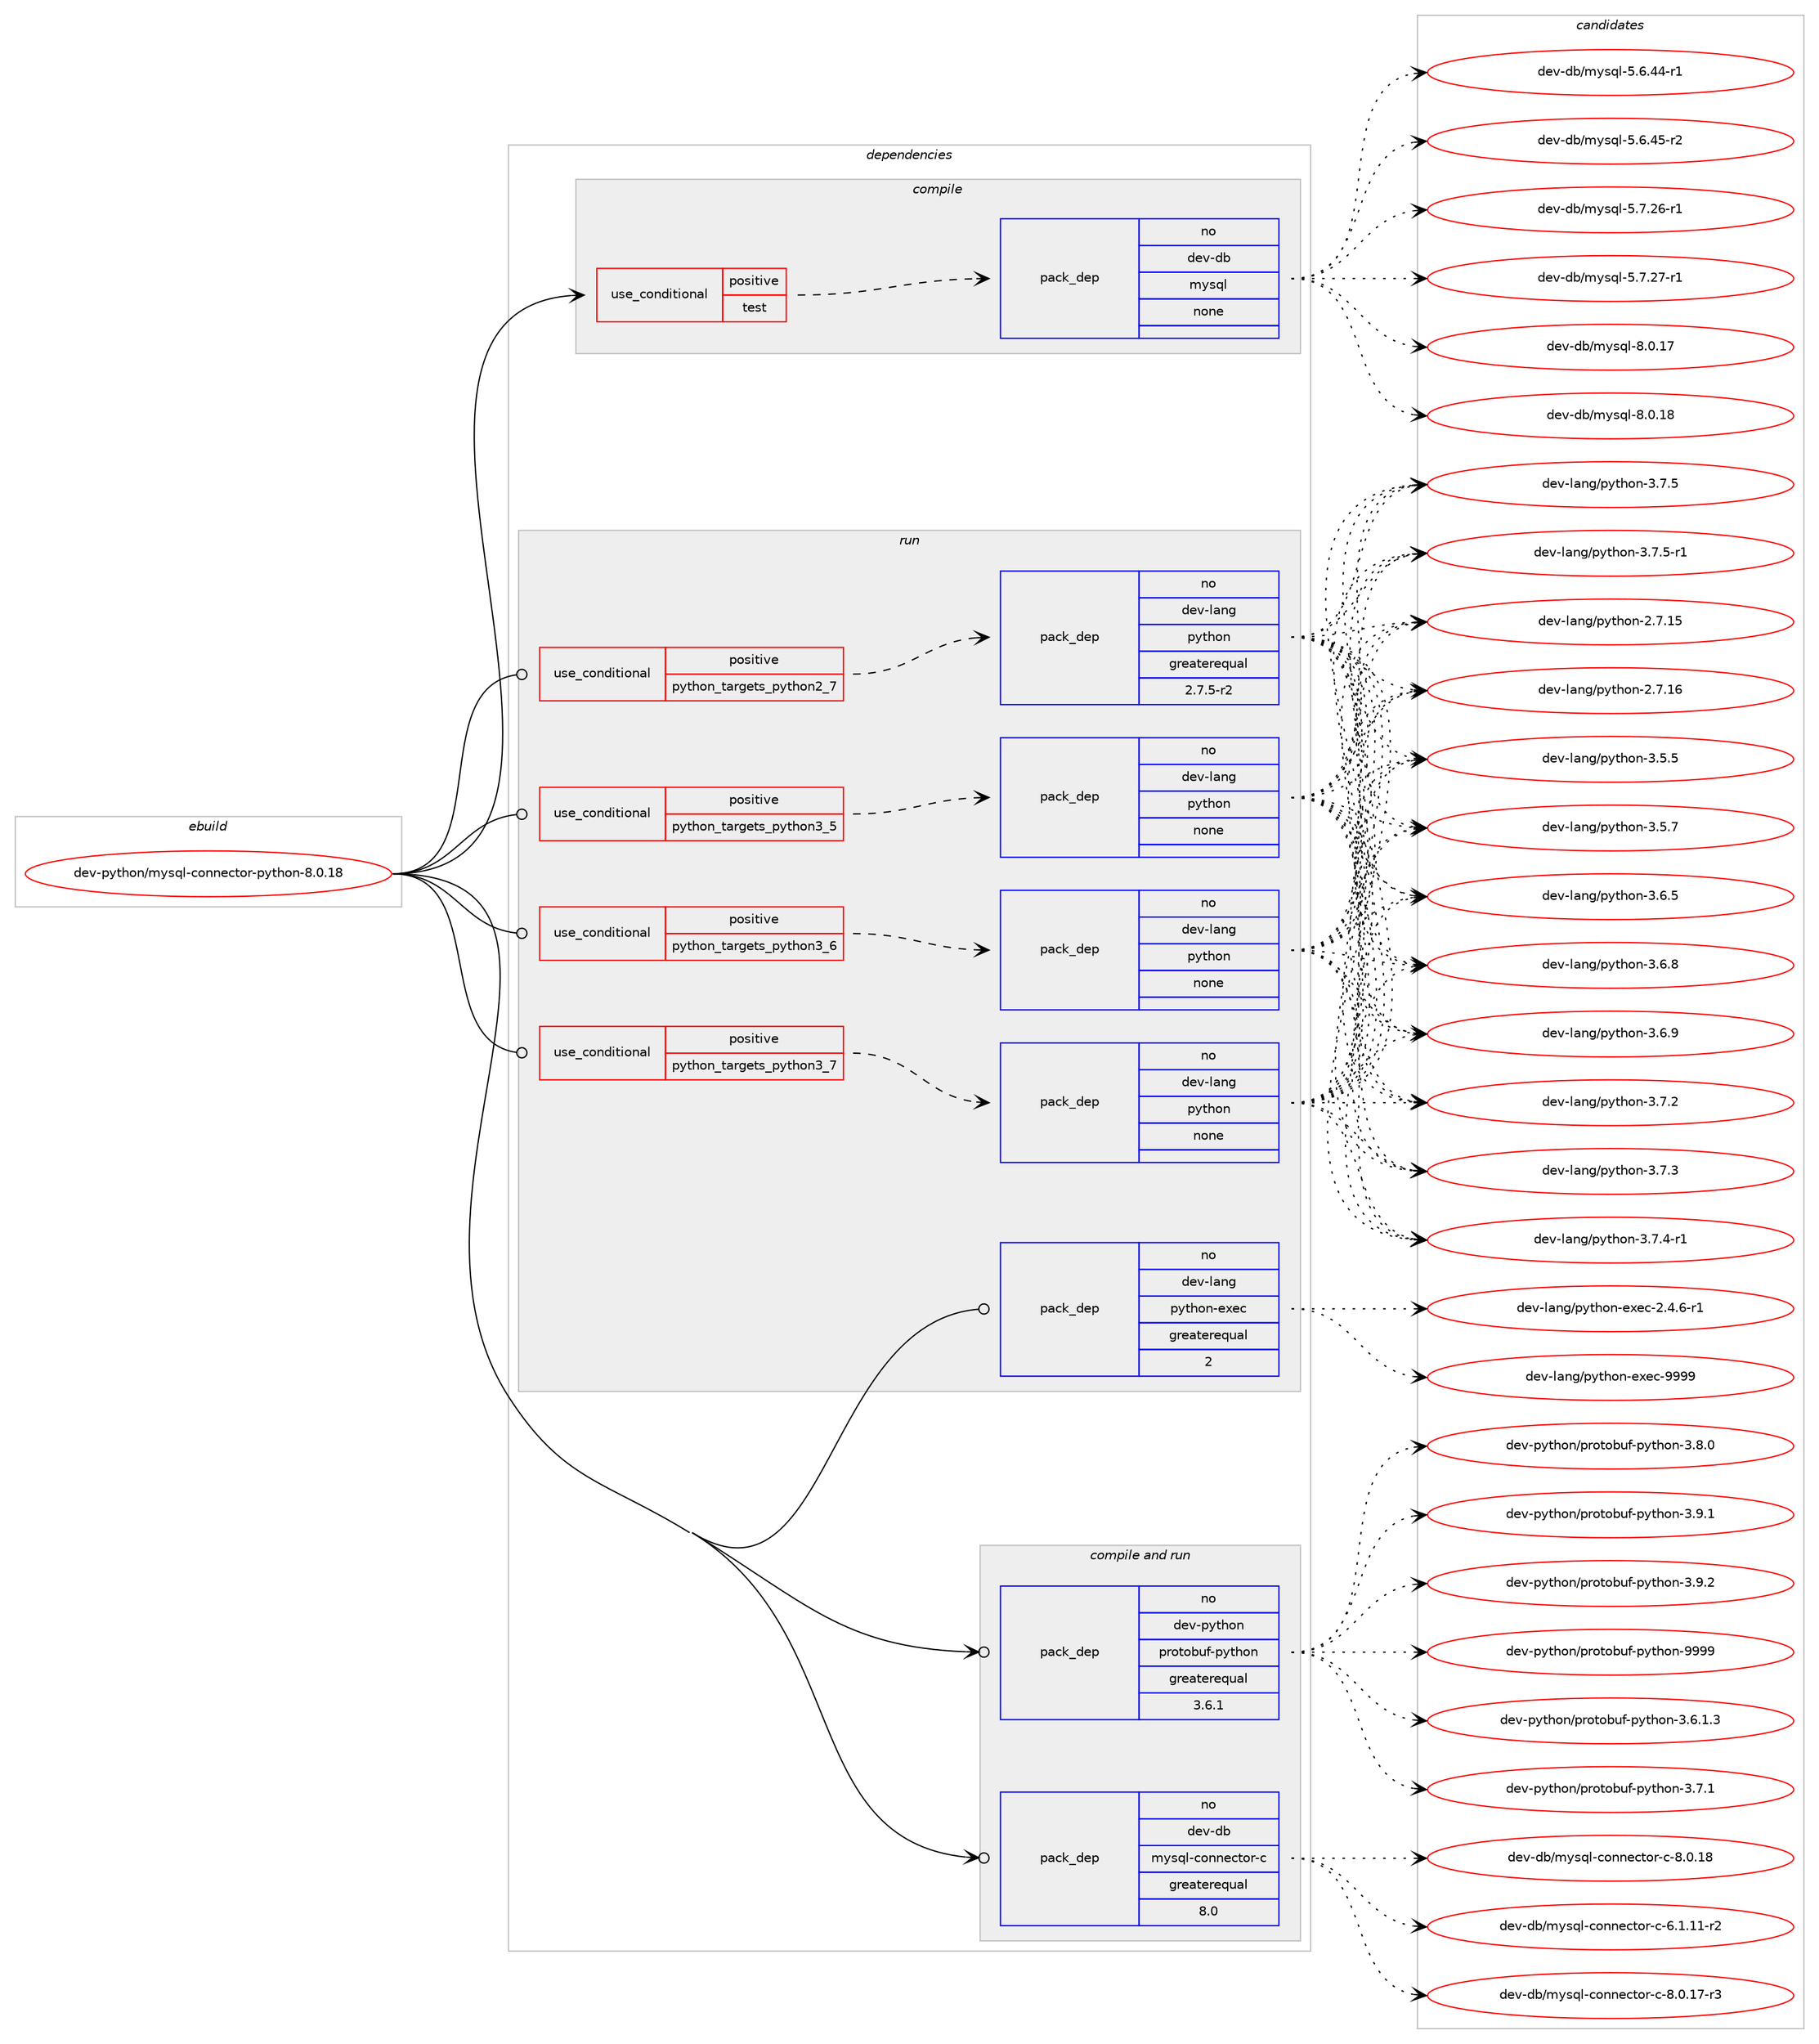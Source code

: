 digraph prolog {

# *************
# Graph options
# *************

newrank=true;
concentrate=true;
compound=true;
graph [rankdir=LR,fontname=Helvetica,fontsize=10,ranksep=1.5];#, ranksep=2.5, nodesep=0.2];
edge  [arrowhead=vee];
node  [fontname=Helvetica,fontsize=10];

# **********
# The ebuild
# **********

subgraph cluster_leftcol {
color=gray;
rank=same;
label=<<i>ebuild</i>>;
id [label="dev-python/mysql-connector-python-8.0.18", color=red, width=4, href="../dev-python/mysql-connector-python-8.0.18.svg"];
}

# ****************
# The dependencies
# ****************

subgraph cluster_midcol {
color=gray;
label=<<i>dependencies</i>>;
subgraph cluster_compile {
fillcolor="#eeeeee";
style=filled;
label=<<i>compile</i>>;
subgraph cond142834 {
dependency615613 [label=<<TABLE BORDER="0" CELLBORDER="1" CELLSPACING="0" CELLPADDING="4"><TR><TD ROWSPAN="3" CELLPADDING="10">use_conditional</TD></TR><TR><TD>positive</TD></TR><TR><TD>test</TD></TR></TABLE>>, shape=none, color=red];
subgraph pack460974 {
dependency615614 [label=<<TABLE BORDER="0" CELLBORDER="1" CELLSPACING="0" CELLPADDING="4" WIDTH="220"><TR><TD ROWSPAN="6" CELLPADDING="30">pack_dep</TD></TR><TR><TD WIDTH="110">no</TD></TR><TR><TD>dev-db</TD></TR><TR><TD>mysql</TD></TR><TR><TD>none</TD></TR><TR><TD></TD></TR></TABLE>>, shape=none, color=blue];
}
dependency615613:e -> dependency615614:w [weight=20,style="dashed",arrowhead="vee"];
}
id:e -> dependency615613:w [weight=20,style="solid",arrowhead="vee"];
}
subgraph cluster_compileandrun {
fillcolor="#eeeeee";
style=filled;
label=<<i>compile and run</i>>;
subgraph pack460975 {
dependency615615 [label=<<TABLE BORDER="0" CELLBORDER="1" CELLSPACING="0" CELLPADDING="4" WIDTH="220"><TR><TD ROWSPAN="6" CELLPADDING="30">pack_dep</TD></TR><TR><TD WIDTH="110">no</TD></TR><TR><TD>dev-db</TD></TR><TR><TD>mysql-connector-c</TD></TR><TR><TD>greaterequal</TD></TR><TR><TD>8.0</TD></TR></TABLE>>, shape=none, color=blue];
}
id:e -> dependency615615:w [weight=20,style="solid",arrowhead="odotvee"];
subgraph pack460976 {
dependency615616 [label=<<TABLE BORDER="0" CELLBORDER="1" CELLSPACING="0" CELLPADDING="4" WIDTH="220"><TR><TD ROWSPAN="6" CELLPADDING="30">pack_dep</TD></TR><TR><TD WIDTH="110">no</TD></TR><TR><TD>dev-python</TD></TR><TR><TD>protobuf-python</TD></TR><TR><TD>greaterequal</TD></TR><TR><TD>3.6.1</TD></TR></TABLE>>, shape=none, color=blue];
}
id:e -> dependency615616:w [weight=20,style="solid",arrowhead="odotvee"];
}
subgraph cluster_run {
fillcolor="#eeeeee";
style=filled;
label=<<i>run</i>>;
subgraph cond142835 {
dependency615617 [label=<<TABLE BORDER="0" CELLBORDER="1" CELLSPACING="0" CELLPADDING="4"><TR><TD ROWSPAN="3" CELLPADDING="10">use_conditional</TD></TR><TR><TD>positive</TD></TR><TR><TD>python_targets_python2_7</TD></TR></TABLE>>, shape=none, color=red];
subgraph pack460977 {
dependency615618 [label=<<TABLE BORDER="0" CELLBORDER="1" CELLSPACING="0" CELLPADDING="4" WIDTH="220"><TR><TD ROWSPAN="6" CELLPADDING="30">pack_dep</TD></TR><TR><TD WIDTH="110">no</TD></TR><TR><TD>dev-lang</TD></TR><TR><TD>python</TD></TR><TR><TD>greaterequal</TD></TR><TR><TD>2.7.5-r2</TD></TR></TABLE>>, shape=none, color=blue];
}
dependency615617:e -> dependency615618:w [weight=20,style="dashed",arrowhead="vee"];
}
id:e -> dependency615617:w [weight=20,style="solid",arrowhead="odot"];
subgraph cond142836 {
dependency615619 [label=<<TABLE BORDER="0" CELLBORDER="1" CELLSPACING="0" CELLPADDING="4"><TR><TD ROWSPAN="3" CELLPADDING="10">use_conditional</TD></TR><TR><TD>positive</TD></TR><TR><TD>python_targets_python3_5</TD></TR></TABLE>>, shape=none, color=red];
subgraph pack460978 {
dependency615620 [label=<<TABLE BORDER="0" CELLBORDER="1" CELLSPACING="0" CELLPADDING="4" WIDTH="220"><TR><TD ROWSPAN="6" CELLPADDING="30">pack_dep</TD></TR><TR><TD WIDTH="110">no</TD></TR><TR><TD>dev-lang</TD></TR><TR><TD>python</TD></TR><TR><TD>none</TD></TR><TR><TD></TD></TR></TABLE>>, shape=none, color=blue];
}
dependency615619:e -> dependency615620:w [weight=20,style="dashed",arrowhead="vee"];
}
id:e -> dependency615619:w [weight=20,style="solid",arrowhead="odot"];
subgraph cond142837 {
dependency615621 [label=<<TABLE BORDER="0" CELLBORDER="1" CELLSPACING="0" CELLPADDING="4"><TR><TD ROWSPAN="3" CELLPADDING="10">use_conditional</TD></TR><TR><TD>positive</TD></TR><TR><TD>python_targets_python3_6</TD></TR></TABLE>>, shape=none, color=red];
subgraph pack460979 {
dependency615622 [label=<<TABLE BORDER="0" CELLBORDER="1" CELLSPACING="0" CELLPADDING="4" WIDTH="220"><TR><TD ROWSPAN="6" CELLPADDING="30">pack_dep</TD></TR><TR><TD WIDTH="110">no</TD></TR><TR><TD>dev-lang</TD></TR><TR><TD>python</TD></TR><TR><TD>none</TD></TR><TR><TD></TD></TR></TABLE>>, shape=none, color=blue];
}
dependency615621:e -> dependency615622:w [weight=20,style="dashed",arrowhead="vee"];
}
id:e -> dependency615621:w [weight=20,style="solid",arrowhead="odot"];
subgraph cond142838 {
dependency615623 [label=<<TABLE BORDER="0" CELLBORDER="1" CELLSPACING="0" CELLPADDING="4"><TR><TD ROWSPAN="3" CELLPADDING="10">use_conditional</TD></TR><TR><TD>positive</TD></TR><TR><TD>python_targets_python3_7</TD></TR></TABLE>>, shape=none, color=red];
subgraph pack460980 {
dependency615624 [label=<<TABLE BORDER="0" CELLBORDER="1" CELLSPACING="0" CELLPADDING="4" WIDTH="220"><TR><TD ROWSPAN="6" CELLPADDING="30">pack_dep</TD></TR><TR><TD WIDTH="110">no</TD></TR><TR><TD>dev-lang</TD></TR><TR><TD>python</TD></TR><TR><TD>none</TD></TR><TR><TD></TD></TR></TABLE>>, shape=none, color=blue];
}
dependency615623:e -> dependency615624:w [weight=20,style="dashed",arrowhead="vee"];
}
id:e -> dependency615623:w [weight=20,style="solid",arrowhead="odot"];
subgraph pack460981 {
dependency615625 [label=<<TABLE BORDER="0" CELLBORDER="1" CELLSPACING="0" CELLPADDING="4" WIDTH="220"><TR><TD ROWSPAN="6" CELLPADDING="30">pack_dep</TD></TR><TR><TD WIDTH="110">no</TD></TR><TR><TD>dev-lang</TD></TR><TR><TD>python-exec</TD></TR><TR><TD>greaterequal</TD></TR><TR><TD>2</TD></TR></TABLE>>, shape=none, color=blue];
}
id:e -> dependency615625:w [weight=20,style="solid",arrowhead="odot"];
}
}

# **************
# The candidates
# **************

subgraph cluster_choices {
rank=same;
color=gray;
label=<<i>candidates</i>>;

subgraph choice460974 {
color=black;
nodesep=1;
choice100101118451009847109121115113108455346544652524511449 [label="dev-db/mysql-5.6.44-r1", color=red, width=4,href="../dev-db/mysql-5.6.44-r1.svg"];
choice100101118451009847109121115113108455346544652534511450 [label="dev-db/mysql-5.6.45-r2", color=red, width=4,href="../dev-db/mysql-5.6.45-r2.svg"];
choice100101118451009847109121115113108455346554650544511449 [label="dev-db/mysql-5.7.26-r1", color=red, width=4,href="../dev-db/mysql-5.7.26-r1.svg"];
choice100101118451009847109121115113108455346554650554511449 [label="dev-db/mysql-5.7.27-r1", color=red, width=4,href="../dev-db/mysql-5.7.27-r1.svg"];
choice10010111845100984710912111511310845564648464955 [label="dev-db/mysql-8.0.17", color=red, width=4,href="../dev-db/mysql-8.0.17.svg"];
choice10010111845100984710912111511310845564648464956 [label="dev-db/mysql-8.0.18", color=red, width=4,href="../dev-db/mysql-8.0.18.svg"];
dependency615614:e -> choice100101118451009847109121115113108455346544652524511449:w [style=dotted,weight="100"];
dependency615614:e -> choice100101118451009847109121115113108455346544652534511450:w [style=dotted,weight="100"];
dependency615614:e -> choice100101118451009847109121115113108455346554650544511449:w [style=dotted,weight="100"];
dependency615614:e -> choice100101118451009847109121115113108455346554650554511449:w [style=dotted,weight="100"];
dependency615614:e -> choice10010111845100984710912111511310845564648464955:w [style=dotted,weight="100"];
dependency615614:e -> choice10010111845100984710912111511310845564648464956:w [style=dotted,weight="100"];
}
subgraph choice460975 {
color=black;
nodesep=1;
choice1001011184510098471091211151131084599111110110101991161111144599455446494649494511450 [label="dev-db/mysql-connector-c-6.1.11-r2", color=red, width=4,href="../dev-db/mysql-connector-c-6.1.11-r2.svg"];
choice1001011184510098471091211151131084599111110110101991161111144599455646484649554511451 [label="dev-db/mysql-connector-c-8.0.17-r3", color=red, width=4,href="../dev-db/mysql-connector-c-8.0.17-r3.svg"];
choice100101118451009847109121115113108459911111011010199116111114459945564648464956 [label="dev-db/mysql-connector-c-8.0.18", color=red, width=4,href="../dev-db/mysql-connector-c-8.0.18.svg"];
dependency615615:e -> choice1001011184510098471091211151131084599111110110101991161111144599455446494649494511450:w [style=dotted,weight="100"];
dependency615615:e -> choice1001011184510098471091211151131084599111110110101991161111144599455646484649554511451:w [style=dotted,weight="100"];
dependency615615:e -> choice100101118451009847109121115113108459911111011010199116111114459945564648464956:w [style=dotted,weight="100"];
}
subgraph choice460976 {
color=black;
nodesep=1;
choice100101118451121211161041111104711211411111611198117102451121211161041111104551465446494651 [label="dev-python/protobuf-python-3.6.1.3", color=red, width=4,href="../dev-python/protobuf-python-3.6.1.3.svg"];
choice10010111845112121116104111110471121141111161119811710245112121116104111110455146554649 [label="dev-python/protobuf-python-3.7.1", color=red, width=4,href="../dev-python/protobuf-python-3.7.1.svg"];
choice10010111845112121116104111110471121141111161119811710245112121116104111110455146564648 [label="dev-python/protobuf-python-3.8.0", color=red, width=4,href="../dev-python/protobuf-python-3.8.0.svg"];
choice10010111845112121116104111110471121141111161119811710245112121116104111110455146574649 [label="dev-python/protobuf-python-3.9.1", color=red, width=4,href="../dev-python/protobuf-python-3.9.1.svg"];
choice10010111845112121116104111110471121141111161119811710245112121116104111110455146574650 [label="dev-python/protobuf-python-3.9.2", color=red, width=4,href="../dev-python/protobuf-python-3.9.2.svg"];
choice100101118451121211161041111104711211411111611198117102451121211161041111104557575757 [label="dev-python/protobuf-python-9999", color=red, width=4,href="../dev-python/protobuf-python-9999.svg"];
dependency615616:e -> choice100101118451121211161041111104711211411111611198117102451121211161041111104551465446494651:w [style=dotted,weight="100"];
dependency615616:e -> choice10010111845112121116104111110471121141111161119811710245112121116104111110455146554649:w [style=dotted,weight="100"];
dependency615616:e -> choice10010111845112121116104111110471121141111161119811710245112121116104111110455146564648:w [style=dotted,weight="100"];
dependency615616:e -> choice10010111845112121116104111110471121141111161119811710245112121116104111110455146574649:w [style=dotted,weight="100"];
dependency615616:e -> choice10010111845112121116104111110471121141111161119811710245112121116104111110455146574650:w [style=dotted,weight="100"];
dependency615616:e -> choice100101118451121211161041111104711211411111611198117102451121211161041111104557575757:w [style=dotted,weight="100"];
}
subgraph choice460977 {
color=black;
nodesep=1;
choice10010111845108971101034711212111610411111045504655464953 [label="dev-lang/python-2.7.15", color=red, width=4,href="../dev-lang/python-2.7.15.svg"];
choice10010111845108971101034711212111610411111045504655464954 [label="dev-lang/python-2.7.16", color=red, width=4,href="../dev-lang/python-2.7.16.svg"];
choice100101118451089711010347112121116104111110455146534653 [label="dev-lang/python-3.5.5", color=red, width=4,href="../dev-lang/python-3.5.5.svg"];
choice100101118451089711010347112121116104111110455146534655 [label="dev-lang/python-3.5.7", color=red, width=4,href="../dev-lang/python-3.5.7.svg"];
choice100101118451089711010347112121116104111110455146544653 [label="dev-lang/python-3.6.5", color=red, width=4,href="../dev-lang/python-3.6.5.svg"];
choice100101118451089711010347112121116104111110455146544656 [label="dev-lang/python-3.6.8", color=red, width=4,href="../dev-lang/python-3.6.8.svg"];
choice100101118451089711010347112121116104111110455146544657 [label="dev-lang/python-3.6.9", color=red, width=4,href="../dev-lang/python-3.6.9.svg"];
choice100101118451089711010347112121116104111110455146554650 [label="dev-lang/python-3.7.2", color=red, width=4,href="../dev-lang/python-3.7.2.svg"];
choice100101118451089711010347112121116104111110455146554651 [label="dev-lang/python-3.7.3", color=red, width=4,href="../dev-lang/python-3.7.3.svg"];
choice1001011184510897110103471121211161041111104551465546524511449 [label="dev-lang/python-3.7.4-r1", color=red, width=4,href="../dev-lang/python-3.7.4-r1.svg"];
choice100101118451089711010347112121116104111110455146554653 [label="dev-lang/python-3.7.5", color=red, width=4,href="../dev-lang/python-3.7.5.svg"];
choice1001011184510897110103471121211161041111104551465546534511449 [label="dev-lang/python-3.7.5-r1", color=red, width=4,href="../dev-lang/python-3.7.5-r1.svg"];
dependency615618:e -> choice10010111845108971101034711212111610411111045504655464953:w [style=dotted,weight="100"];
dependency615618:e -> choice10010111845108971101034711212111610411111045504655464954:w [style=dotted,weight="100"];
dependency615618:e -> choice100101118451089711010347112121116104111110455146534653:w [style=dotted,weight="100"];
dependency615618:e -> choice100101118451089711010347112121116104111110455146534655:w [style=dotted,weight="100"];
dependency615618:e -> choice100101118451089711010347112121116104111110455146544653:w [style=dotted,weight="100"];
dependency615618:e -> choice100101118451089711010347112121116104111110455146544656:w [style=dotted,weight="100"];
dependency615618:e -> choice100101118451089711010347112121116104111110455146544657:w [style=dotted,weight="100"];
dependency615618:e -> choice100101118451089711010347112121116104111110455146554650:w [style=dotted,weight="100"];
dependency615618:e -> choice100101118451089711010347112121116104111110455146554651:w [style=dotted,weight="100"];
dependency615618:e -> choice1001011184510897110103471121211161041111104551465546524511449:w [style=dotted,weight="100"];
dependency615618:e -> choice100101118451089711010347112121116104111110455146554653:w [style=dotted,weight="100"];
dependency615618:e -> choice1001011184510897110103471121211161041111104551465546534511449:w [style=dotted,weight="100"];
}
subgraph choice460978 {
color=black;
nodesep=1;
choice10010111845108971101034711212111610411111045504655464953 [label="dev-lang/python-2.7.15", color=red, width=4,href="../dev-lang/python-2.7.15.svg"];
choice10010111845108971101034711212111610411111045504655464954 [label="dev-lang/python-2.7.16", color=red, width=4,href="../dev-lang/python-2.7.16.svg"];
choice100101118451089711010347112121116104111110455146534653 [label="dev-lang/python-3.5.5", color=red, width=4,href="../dev-lang/python-3.5.5.svg"];
choice100101118451089711010347112121116104111110455146534655 [label="dev-lang/python-3.5.7", color=red, width=4,href="../dev-lang/python-3.5.7.svg"];
choice100101118451089711010347112121116104111110455146544653 [label="dev-lang/python-3.6.5", color=red, width=4,href="../dev-lang/python-3.6.5.svg"];
choice100101118451089711010347112121116104111110455146544656 [label="dev-lang/python-3.6.8", color=red, width=4,href="../dev-lang/python-3.6.8.svg"];
choice100101118451089711010347112121116104111110455146544657 [label="dev-lang/python-3.6.9", color=red, width=4,href="../dev-lang/python-3.6.9.svg"];
choice100101118451089711010347112121116104111110455146554650 [label="dev-lang/python-3.7.2", color=red, width=4,href="../dev-lang/python-3.7.2.svg"];
choice100101118451089711010347112121116104111110455146554651 [label="dev-lang/python-3.7.3", color=red, width=4,href="../dev-lang/python-3.7.3.svg"];
choice1001011184510897110103471121211161041111104551465546524511449 [label="dev-lang/python-3.7.4-r1", color=red, width=4,href="../dev-lang/python-3.7.4-r1.svg"];
choice100101118451089711010347112121116104111110455146554653 [label="dev-lang/python-3.7.5", color=red, width=4,href="../dev-lang/python-3.7.5.svg"];
choice1001011184510897110103471121211161041111104551465546534511449 [label="dev-lang/python-3.7.5-r1", color=red, width=4,href="../dev-lang/python-3.7.5-r1.svg"];
dependency615620:e -> choice10010111845108971101034711212111610411111045504655464953:w [style=dotted,weight="100"];
dependency615620:e -> choice10010111845108971101034711212111610411111045504655464954:w [style=dotted,weight="100"];
dependency615620:e -> choice100101118451089711010347112121116104111110455146534653:w [style=dotted,weight="100"];
dependency615620:e -> choice100101118451089711010347112121116104111110455146534655:w [style=dotted,weight="100"];
dependency615620:e -> choice100101118451089711010347112121116104111110455146544653:w [style=dotted,weight="100"];
dependency615620:e -> choice100101118451089711010347112121116104111110455146544656:w [style=dotted,weight="100"];
dependency615620:e -> choice100101118451089711010347112121116104111110455146544657:w [style=dotted,weight="100"];
dependency615620:e -> choice100101118451089711010347112121116104111110455146554650:w [style=dotted,weight="100"];
dependency615620:e -> choice100101118451089711010347112121116104111110455146554651:w [style=dotted,weight="100"];
dependency615620:e -> choice1001011184510897110103471121211161041111104551465546524511449:w [style=dotted,weight="100"];
dependency615620:e -> choice100101118451089711010347112121116104111110455146554653:w [style=dotted,weight="100"];
dependency615620:e -> choice1001011184510897110103471121211161041111104551465546534511449:w [style=dotted,weight="100"];
}
subgraph choice460979 {
color=black;
nodesep=1;
choice10010111845108971101034711212111610411111045504655464953 [label="dev-lang/python-2.7.15", color=red, width=4,href="../dev-lang/python-2.7.15.svg"];
choice10010111845108971101034711212111610411111045504655464954 [label="dev-lang/python-2.7.16", color=red, width=4,href="../dev-lang/python-2.7.16.svg"];
choice100101118451089711010347112121116104111110455146534653 [label="dev-lang/python-3.5.5", color=red, width=4,href="../dev-lang/python-3.5.5.svg"];
choice100101118451089711010347112121116104111110455146534655 [label="dev-lang/python-3.5.7", color=red, width=4,href="../dev-lang/python-3.5.7.svg"];
choice100101118451089711010347112121116104111110455146544653 [label="dev-lang/python-3.6.5", color=red, width=4,href="../dev-lang/python-3.6.5.svg"];
choice100101118451089711010347112121116104111110455146544656 [label="dev-lang/python-3.6.8", color=red, width=4,href="../dev-lang/python-3.6.8.svg"];
choice100101118451089711010347112121116104111110455146544657 [label="dev-lang/python-3.6.9", color=red, width=4,href="../dev-lang/python-3.6.9.svg"];
choice100101118451089711010347112121116104111110455146554650 [label="dev-lang/python-3.7.2", color=red, width=4,href="../dev-lang/python-3.7.2.svg"];
choice100101118451089711010347112121116104111110455146554651 [label="dev-lang/python-3.7.3", color=red, width=4,href="../dev-lang/python-3.7.3.svg"];
choice1001011184510897110103471121211161041111104551465546524511449 [label="dev-lang/python-3.7.4-r1", color=red, width=4,href="../dev-lang/python-3.7.4-r1.svg"];
choice100101118451089711010347112121116104111110455146554653 [label="dev-lang/python-3.7.5", color=red, width=4,href="../dev-lang/python-3.7.5.svg"];
choice1001011184510897110103471121211161041111104551465546534511449 [label="dev-lang/python-3.7.5-r1", color=red, width=4,href="../dev-lang/python-3.7.5-r1.svg"];
dependency615622:e -> choice10010111845108971101034711212111610411111045504655464953:w [style=dotted,weight="100"];
dependency615622:e -> choice10010111845108971101034711212111610411111045504655464954:w [style=dotted,weight="100"];
dependency615622:e -> choice100101118451089711010347112121116104111110455146534653:w [style=dotted,weight="100"];
dependency615622:e -> choice100101118451089711010347112121116104111110455146534655:w [style=dotted,weight="100"];
dependency615622:e -> choice100101118451089711010347112121116104111110455146544653:w [style=dotted,weight="100"];
dependency615622:e -> choice100101118451089711010347112121116104111110455146544656:w [style=dotted,weight="100"];
dependency615622:e -> choice100101118451089711010347112121116104111110455146544657:w [style=dotted,weight="100"];
dependency615622:e -> choice100101118451089711010347112121116104111110455146554650:w [style=dotted,weight="100"];
dependency615622:e -> choice100101118451089711010347112121116104111110455146554651:w [style=dotted,weight="100"];
dependency615622:e -> choice1001011184510897110103471121211161041111104551465546524511449:w [style=dotted,weight="100"];
dependency615622:e -> choice100101118451089711010347112121116104111110455146554653:w [style=dotted,weight="100"];
dependency615622:e -> choice1001011184510897110103471121211161041111104551465546534511449:w [style=dotted,weight="100"];
}
subgraph choice460980 {
color=black;
nodesep=1;
choice10010111845108971101034711212111610411111045504655464953 [label="dev-lang/python-2.7.15", color=red, width=4,href="../dev-lang/python-2.7.15.svg"];
choice10010111845108971101034711212111610411111045504655464954 [label="dev-lang/python-2.7.16", color=red, width=4,href="../dev-lang/python-2.7.16.svg"];
choice100101118451089711010347112121116104111110455146534653 [label="dev-lang/python-3.5.5", color=red, width=4,href="../dev-lang/python-3.5.5.svg"];
choice100101118451089711010347112121116104111110455146534655 [label="dev-lang/python-3.5.7", color=red, width=4,href="../dev-lang/python-3.5.7.svg"];
choice100101118451089711010347112121116104111110455146544653 [label="dev-lang/python-3.6.5", color=red, width=4,href="../dev-lang/python-3.6.5.svg"];
choice100101118451089711010347112121116104111110455146544656 [label="dev-lang/python-3.6.8", color=red, width=4,href="../dev-lang/python-3.6.8.svg"];
choice100101118451089711010347112121116104111110455146544657 [label="dev-lang/python-3.6.9", color=red, width=4,href="../dev-lang/python-3.6.9.svg"];
choice100101118451089711010347112121116104111110455146554650 [label="dev-lang/python-3.7.2", color=red, width=4,href="../dev-lang/python-3.7.2.svg"];
choice100101118451089711010347112121116104111110455146554651 [label="dev-lang/python-3.7.3", color=red, width=4,href="../dev-lang/python-3.7.3.svg"];
choice1001011184510897110103471121211161041111104551465546524511449 [label="dev-lang/python-3.7.4-r1", color=red, width=4,href="../dev-lang/python-3.7.4-r1.svg"];
choice100101118451089711010347112121116104111110455146554653 [label="dev-lang/python-3.7.5", color=red, width=4,href="../dev-lang/python-3.7.5.svg"];
choice1001011184510897110103471121211161041111104551465546534511449 [label="dev-lang/python-3.7.5-r1", color=red, width=4,href="../dev-lang/python-3.7.5-r1.svg"];
dependency615624:e -> choice10010111845108971101034711212111610411111045504655464953:w [style=dotted,weight="100"];
dependency615624:e -> choice10010111845108971101034711212111610411111045504655464954:w [style=dotted,weight="100"];
dependency615624:e -> choice100101118451089711010347112121116104111110455146534653:w [style=dotted,weight="100"];
dependency615624:e -> choice100101118451089711010347112121116104111110455146534655:w [style=dotted,weight="100"];
dependency615624:e -> choice100101118451089711010347112121116104111110455146544653:w [style=dotted,weight="100"];
dependency615624:e -> choice100101118451089711010347112121116104111110455146544656:w [style=dotted,weight="100"];
dependency615624:e -> choice100101118451089711010347112121116104111110455146544657:w [style=dotted,weight="100"];
dependency615624:e -> choice100101118451089711010347112121116104111110455146554650:w [style=dotted,weight="100"];
dependency615624:e -> choice100101118451089711010347112121116104111110455146554651:w [style=dotted,weight="100"];
dependency615624:e -> choice1001011184510897110103471121211161041111104551465546524511449:w [style=dotted,weight="100"];
dependency615624:e -> choice100101118451089711010347112121116104111110455146554653:w [style=dotted,weight="100"];
dependency615624:e -> choice1001011184510897110103471121211161041111104551465546534511449:w [style=dotted,weight="100"];
}
subgraph choice460981 {
color=black;
nodesep=1;
choice10010111845108971101034711212111610411111045101120101994550465246544511449 [label="dev-lang/python-exec-2.4.6-r1", color=red, width=4,href="../dev-lang/python-exec-2.4.6-r1.svg"];
choice10010111845108971101034711212111610411111045101120101994557575757 [label="dev-lang/python-exec-9999", color=red, width=4,href="../dev-lang/python-exec-9999.svg"];
dependency615625:e -> choice10010111845108971101034711212111610411111045101120101994550465246544511449:w [style=dotted,weight="100"];
dependency615625:e -> choice10010111845108971101034711212111610411111045101120101994557575757:w [style=dotted,weight="100"];
}
}

}
